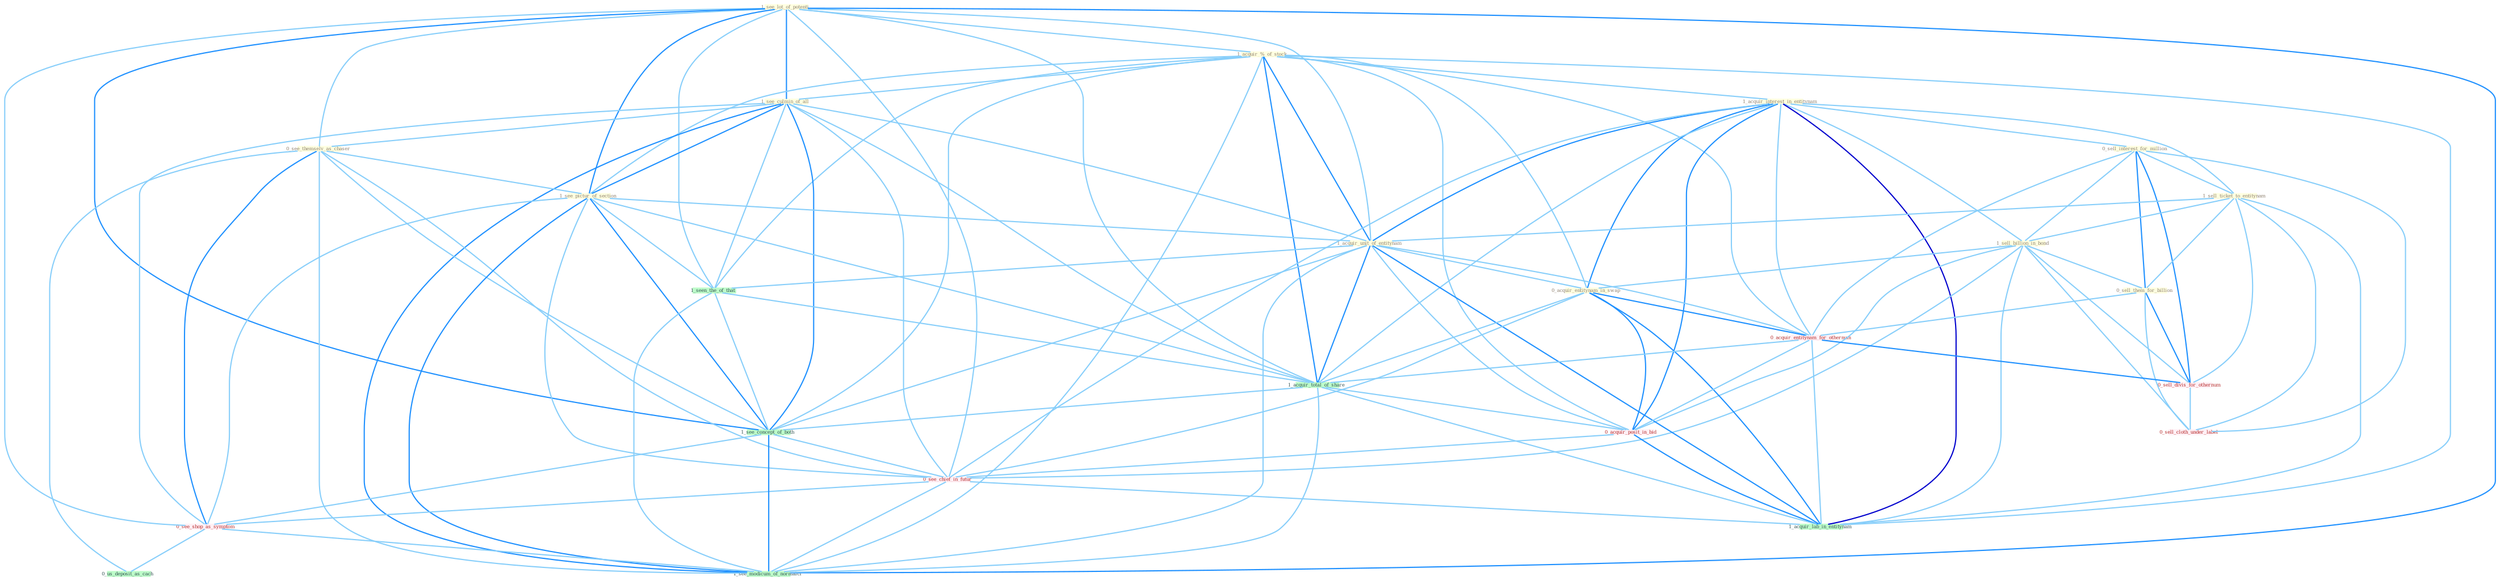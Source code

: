 Graph G{ 
    node
    [shape=polygon,style=filled,width=.5,height=.06,color="#BDFCC9",fixedsize=true,fontsize=4,
    fontcolor="#2f4f4f"];
    {node
    [color="#ffffe0", fontcolor="#8b7d6b"] "1_see_lot_of_potenti " "1_acquir_%_of_stock " "1_see_culmin_of_all " "1_acquir_interest_in_entitynam " "0_sell_interest_for_million " "1_sell_ticket_to_entitynam " "1_sell_billion_in_bond " "0_see_themselv_as_chaser " "1_see_pictur_of_section " "1_acquir_unit_of_entitynam " "0_sell_them_for_billion " "0_acquir_entitynam_in_swap "}
{node [color="#fff0f5", fontcolor="#b22222"] "0_acquir_entitynam_for_othernum " "0_sell_divis_for_othernum " "0_sell_cloth_under_label " "0_acquir_posit_in_bid " "0_see_chief_in_futur " "0_see_shop_as_symptom "}
edge [color="#B0E2FF"];

	"1_see_lot_of_potenti " -- "1_acquir_%_of_stock " [w="1", color="#87cefa" ];
	"1_see_lot_of_potenti " -- "1_see_culmin_of_all " [w="2", color="#1e90ff" , len=0.8];
	"1_see_lot_of_potenti " -- "0_see_themselv_as_chaser " [w="1", color="#87cefa" ];
	"1_see_lot_of_potenti " -- "1_see_pictur_of_section " [w="2", color="#1e90ff" , len=0.8];
	"1_see_lot_of_potenti " -- "1_acquir_unit_of_entitynam " [w="1", color="#87cefa" ];
	"1_see_lot_of_potenti " -- "1_seen_the_of_that " [w="1", color="#87cefa" ];
	"1_see_lot_of_potenti " -- "1_acquir_total_of_share " [w="1", color="#87cefa" ];
	"1_see_lot_of_potenti " -- "1_see_concept_of_both " [w="2", color="#1e90ff" , len=0.8];
	"1_see_lot_of_potenti " -- "0_see_chief_in_futur " [w="1", color="#87cefa" ];
	"1_see_lot_of_potenti " -- "0_see_shop_as_symptom " [w="1", color="#87cefa" ];
	"1_see_lot_of_potenti " -- "1_see_modicum_of_normalci " [w="2", color="#1e90ff" , len=0.8];
	"1_acquir_%_of_stock " -- "1_see_culmin_of_all " [w="1", color="#87cefa" ];
	"1_acquir_%_of_stock " -- "1_acquir_interest_in_entitynam " [w="1", color="#87cefa" ];
	"1_acquir_%_of_stock " -- "1_see_pictur_of_section " [w="1", color="#87cefa" ];
	"1_acquir_%_of_stock " -- "1_acquir_unit_of_entitynam " [w="2", color="#1e90ff" , len=0.8];
	"1_acquir_%_of_stock " -- "0_acquir_entitynam_in_swap " [w="1", color="#87cefa" ];
	"1_acquir_%_of_stock " -- "0_acquir_entitynam_for_othernum " [w="1", color="#87cefa" ];
	"1_acquir_%_of_stock " -- "1_seen_the_of_that " [w="1", color="#87cefa" ];
	"1_acquir_%_of_stock " -- "1_acquir_total_of_share " [w="2", color="#1e90ff" , len=0.8];
	"1_acquir_%_of_stock " -- "0_acquir_posit_in_bid " [w="1", color="#87cefa" ];
	"1_acquir_%_of_stock " -- "1_see_concept_of_both " [w="1", color="#87cefa" ];
	"1_acquir_%_of_stock " -- "1_acquir_lab_in_entitynam " [w="1", color="#87cefa" ];
	"1_acquir_%_of_stock " -- "1_see_modicum_of_normalci " [w="1", color="#87cefa" ];
	"1_see_culmin_of_all " -- "0_see_themselv_as_chaser " [w="1", color="#87cefa" ];
	"1_see_culmin_of_all " -- "1_see_pictur_of_section " [w="2", color="#1e90ff" , len=0.8];
	"1_see_culmin_of_all " -- "1_acquir_unit_of_entitynam " [w="1", color="#87cefa" ];
	"1_see_culmin_of_all " -- "1_seen_the_of_that " [w="1", color="#87cefa" ];
	"1_see_culmin_of_all " -- "1_acquir_total_of_share " [w="1", color="#87cefa" ];
	"1_see_culmin_of_all " -- "1_see_concept_of_both " [w="2", color="#1e90ff" , len=0.8];
	"1_see_culmin_of_all " -- "0_see_chief_in_futur " [w="1", color="#87cefa" ];
	"1_see_culmin_of_all " -- "0_see_shop_as_symptom " [w="1", color="#87cefa" ];
	"1_see_culmin_of_all " -- "1_see_modicum_of_normalci " [w="2", color="#1e90ff" , len=0.8];
	"1_acquir_interest_in_entitynam " -- "0_sell_interest_for_million " [w="1", color="#87cefa" ];
	"1_acquir_interest_in_entitynam " -- "1_sell_ticket_to_entitynam " [w="1", color="#87cefa" ];
	"1_acquir_interest_in_entitynam " -- "1_sell_billion_in_bond " [w="1", color="#87cefa" ];
	"1_acquir_interest_in_entitynam " -- "1_acquir_unit_of_entitynam " [w="2", color="#1e90ff" , len=0.8];
	"1_acquir_interest_in_entitynam " -- "0_acquir_entitynam_in_swap " [w="2", color="#1e90ff" , len=0.8];
	"1_acquir_interest_in_entitynam " -- "0_acquir_entitynam_for_othernum " [w="1", color="#87cefa" ];
	"1_acquir_interest_in_entitynam " -- "1_acquir_total_of_share " [w="1", color="#87cefa" ];
	"1_acquir_interest_in_entitynam " -- "0_acquir_posit_in_bid " [w="2", color="#1e90ff" , len=0.8];
	"1_acquir_interest_in_entitynam " -- "0_see_chief_in_futur " [w="1", color="#87cefa" ];
	"1_acquir_interest_in_entitynam " -- "1_acquir_lab_in_entitynam " [w="3", color="#0000cd" , len=0.6];
	"0_sell_interest_for_million " -- "1_sell_ticket_to_entitynam " [w="1", color="#87cefa" ];
	"0_sell_interest_for_million " -- "1_sell_billion_in_bond " [w="1", color="#87cefa" ];
	"0_sell_interest_for_million " -- "0_sell_them_for_billion " [w="2", color="#1e90ff" , len=0.8];
	"0_sell_interest_for_million " -- "0_acquir_entitynam_for_othernum " [w="1", color="#87cefa" ];
	"0_sell_interest_for_million " -- "0_sell_divis_for_othernum " [w="2", color="#1e90ff" , len=0.8];
	"0_sell_interest_for_million " -- "0_sell_cloth_under_label " [w="1", color="#87cefa" ];
	"1_sell_ticket_to_entitynam " -- "1_sell_billion_in_bond " [w="1", color="#87cefa" ];
	"1_sell_ticket_to_entitynam " -- "1_acquir_unit_of_entitynam " [w="1", color="#87cefa" ];
	"1_sell_ticket_to_entitynam " -- "0_sell_them_for_billion " [w="1", color="#87cefa" ];
	"1_sell_ticket_to_entitynam " -- "0_sell_divis_for_othernum " [w="1", color="#87cefa" ];
	"1_sell_ticket_to_entitynam " -- "0_sell_cloth_under_label " [w="1", color="#87cefa" ];
	"1_sell_ticket_to_entitynam " -- "1_acquir_lab_in_entitynam " [w="1", color="#87cefa" ];
	"1_sell_billion_in_bond " -- "0_sell_them_for_billion " [w="1", color="#87cefa" ];
	"1_sell_billion_in_bond " -- "0_acquir_entitynam_in_swap " [w="1", color="#87cefa" ];
	"1_sell_billion_in_bond " -- "0_sell_divis_for_othernum " [w="1", color="#87cefa" ];
	"1_sell_billion_in_bond " -- "0_sell_cloth_under_label " [w="1", color="#87cefa" ];
	"1_sell_billion_in_bond " -- "0_acquir_posit_in_bid " [w="1", color="#87cefa" ];
	"1_sell_billion_in_bond " -- "0_see_chief_in_futur " [w="1", color="#87cefa" ];
	"1_sell_billion_in_bond " -- "1_acquir_lab_in_entitynam " [w="1", color="#87cefa" ];
	"0_see_themselv_as_chaser " -- "1_see_pictur_of_section " [w="1", color="#87cefa" ];
	"0_see_themselv_as_chaser " -- "1_see_concept_of_both " [w="1", color="#87cefa" ];
	"0_see_themselv_as_chaser " -- "0_see_chief_in_futur " [w="1", color="#87cefa" ];
	"0_see_themselv_as_chaser " -- "0_see_shop_as_symptom " [w="2", color="#1e90ff" , len=0.8];
	"0_see_themselv_as_chaser " -- "0_us_deposit_as_cach " [w="1", color="#87cefa" ];
	"0_see_themselv_as_chaser " -- "1_see_modicum_of_normalci " [w="1", color="#87cefa" ];
	"1_see_pictur_of_section " -- "1_acquir_unit_of_entitynam " [w="1", color="#87cefa" ];
	"1_see_pictur_of_section " -- "1_seen_the_of_that " [w="1", color="#87cefa" ];
	"1_see_pictur_of_section " -- "1_acquir_total_of_share " [w="1", color="#87cefa" ];
	"1_see_pictur_of_section " -- "1_see_concept_of_both " [w="2", color="#1e90ff" , len=0.8];
	"1_see_pictur_of_section " -- "0_see_chief_in_futur " [w="1", color="#87cefa" ];
	"1_see_pictur_of_section " -- "0_see_shop_as_symptom " [w="1", color="#87cefa" ];
	"1_see_pictur_of_section " -- "1_see_modicum_of_normalci " [w="2", color="#1e90ff" , len=0.8];
	"1_acquir_unit_of_entitynam " -- "0_acquir_entitynam_in_swap " [w="1", color="#87cefa" ];
	"1_acquir_unit_of_entitynam " -- "0_acquir_entitynam_for_othernum " [w="1", color="#87cefa" ];
	"1_acquir_unit_of_entitynam " -- "1_seen_the_of_that " [w="1", color="#87cefa" ];
	"1_acquir_unit_of_entitynam " -- "1_acquir_total_of_share " [w="2", color="#1e90ff" , len=0.8];
	"1_acquir_unit_of_entitynam " -- "0_acquir_posit_in_bid " [w="1", color="#87cefa" ];
	"1_acquir_unit_of_entitynam " -- "1_see_concept_of_both " [w="1", color="#87cefa" ];
	"1_acquir_unit_of_entitynam " -- "1_acquir_lab_in_entitynam " [w="2", color="#1e90ff" , len=0.8];
	"1_acquir_unit_of_entitynam " -- "1_see_modicum_of_normalci " [w="1", color="#87cefa" ];
	"0_sell_them_for_billion " -- "0_acquir_entitynam_for_othernum " [w="1", color="#87cefa" ];
	"0_sell_them_for_billion " -- "0_sell_divis_for_othernum " [w="2", color="#1e90ff" , len=0.8];
	"0_sell_them_for_billion " -- "0_sell_cloth_under_label " [w="1", color="#87cefa" ];
	"0_acquir_entitynam_in_swap " -- "0_acquir_entitynam_for_othernum " [w="2", color="#1e90ff" , len=0.8];
	"0_acquir_entitynam_in_swap " -- "1_acquir_total_of_share " [w="1", color="#87cefa" ];
	"0_acquir_entitynam_in_swap " -- "0_acquir_posit_in_bid " [w="2", color="#1e90ff" , len=0.8];
	"0_acquir_entitynam_in_swap " -- "0_see_chief_in_futur " [w="1", color="#87cefa" ];
	"0_acquir_entitynam_in_swap " -- "1_acquir_lab_in_entitynam " [w="2", color="#1e90ff" , len=0.8];
	"0_acquir_entitynam_for_othernum " -- "0_sell_divis_for_othernum " [w="2", color="#1e90ff" , len=0.8];
	"0_acquir_entitynam_for_othernum " -- "1_acquir_total_of_share " [w="1", color="#87cefa" ];
	"0_acquir_entitynam_for_othernum " -- "0_acquir_posit_in_bid " [w="1", color="#87cefa" ];
	"0_acquir_entitynam_for_othernum " -- "1_acquir_lab_in_entitynam " [w="1", color="#87cefa" ];
	"1_seen_the_of_that " -- "1_acquir_total_of_share " [w="1", color="#87cefa" ];
	"1_seen_the_of_that " -- "1_see_concept_of_both " [w="1", color="#87cefa" ];
	"1_seen_the_of_that " -- "1_see_modicum_of_normalci " [w="1", color="#87cefa" ];
	"0_sell_divis_for_othernum " -- "0_sell_cloth_under_label " [w="1", color="#87cefa" ];
	"1_acquir_total_of_share " -- "0_acquir_posit_in_bid " [w="1", color="#87cefa" ];
	"1_acquir_total_of_share " -- "1_see_concept_of_both " [w="1", color="#87cefa" ];
	"1_acquir_total_of_share " -- "1_acquir_lab_in_entitynam " [w="1", color="#87cefa" ];
	"1_acquir_total_of_share " -- "1_see_modicum_of_normalci " [w="1", color="#87cefa" ];
	"0_acquir_posit_in_bid " -- "0_see_chief_in_futur " [w="1", color="#87cefa" ];
	"0_acquir_posit_in_bid " -- "1_acquir_lab_in_entitynam " [w="2", color="#1e90ff" , len=0.8];
	"1_see_concept_of_both " -- "0_see_chief_in_futur " [w="1", color="#87cefa" ];
	"1_see_concept_of_both " -- "0_see_shop_as_symptom " [w="1", color="#87cefa" ];
	"1_see_concept_of_both " -- "1_see_modicum_of_normalci " [w="2", color="#1e90ff" , len=0.8];
	"0_see_chief_in_futur " -- "0_see_shop_as_symptom " [w="1", color="#87cefa" ];
	"0_see_chief_in_futur " -- "1_acquir_lab_in_entitynam " [w="1", color="#87cefa" ];
	"0_see_chief_in_futur " -- "1_see_modicum_of_normalci " [w="1", color="#87cefa" ];
	"0_see_shop_as_symptom " -- "0_us_deposit_as_cach " [w="1", color="#87cefa" ];
	"0_see_shop_as_symptom " -- "1_see_modicum_of_normalci " [w="1", color="#87cefa" ];
}